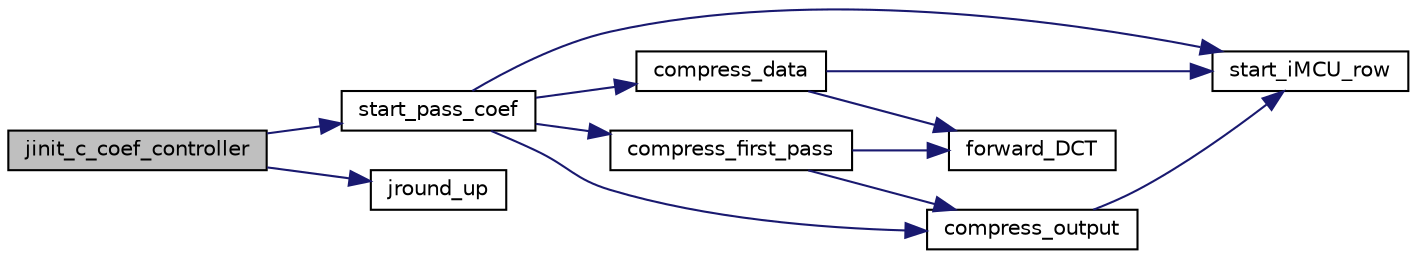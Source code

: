 digraph "jinit_c_coef_controller"
{
 // LATEX_PDF_SIZE
  bgcolor="transparent";
  edge [fontname="Helvetica",fontsize="10",labelfontname="Helvetica",labelfontsize="10"];
  node [fontname="Helvetica",fontsize="10",shape=record];
  rankdir="LR";
  Node25 [label="jinit_c_coef_controller",height=0.2,width=0.4,color="black", fillcolor="grey75", style="filled", fontcolor="black",tooltip=" "];
  Node25 -> Node26 [color="midnightblue",fontsize="10",style="solid"];
  Node26 [label="start_pass_coef",height=0.2,width=0.4,color="black",URL="$jccoefct_8c.html#a20406feb4d5cefd170401ea1987f0e83",tooltip=" "];
  Node26 -> Node27 [color="midnightblue",fontsize="10",style="solid"];
  Node27 [label="start_iMCU_row",height=0.2,width=0.4,color="black",URL="$jctrans_8c.html#a36af8147c149ad95035fc08ff3012ef5",tooltip=" "];
  Node26 -> Node28 [color="midnightblue",fontsize="10",style="solid"];
  Node28 [label="compress_data",height=0.2,width=0.4,color="black",URL="$jccoefct_8c.html#a1b0b1f4c0a7f4ce97c00607f23977d6c",tooltip=" "];
  Node28 -> Node29 [color="midnightblue",fontsize="10",style="solid"];
  Node29 [label="forward_DCT",height=0.2,width=0.4,color="black",URL="$jcdctmgr_8c.html#a82a7f3605434e9a84dad410931862852",tooltip=" "];
  Node28 -> Node27 [color="midnightblue",fontsize="10",style="solid"];
  Node26 -> Node30 [color="midnightblue",fontsize="10",style="solid"];
  Node30 [label="compress_first_pass",height=0.2,width=0.4,color="black",URL="$jccoefct_8c.html#a19ab982cec31e4aa8f31ee0d809f1fd1",tooltip=" "];
  Node30 -> Node29 [color="midnightblue",fontsize="10",style="solid"];
  Node30 -> Node31 [color="midnightblue",fontsize="10",style="solid"];
  Node31 [label="compress_output",height=0.2,width=0.4,color="black",URL="$jccoefct_8c.html#afeb2983cdfa6bbf70ad8e8c2242a6dd1",tooltip=" "];
  Node31 -> Node27 [color="midnightblue",fontsize="10",style="solid"];
  Node26 -> Node31 [color="midnightblue",fontsize="10",style="solid"];
  Node25 -> Node32 [color="midnightblue",fontsize="10",style="solid"];
  Node32 [label="jround_up",height=0.2,width=0.4,color="black",URL="$jutils_8c.html#a9f91b295901b3868694a217759d073c4",tooltip=" "];
}
